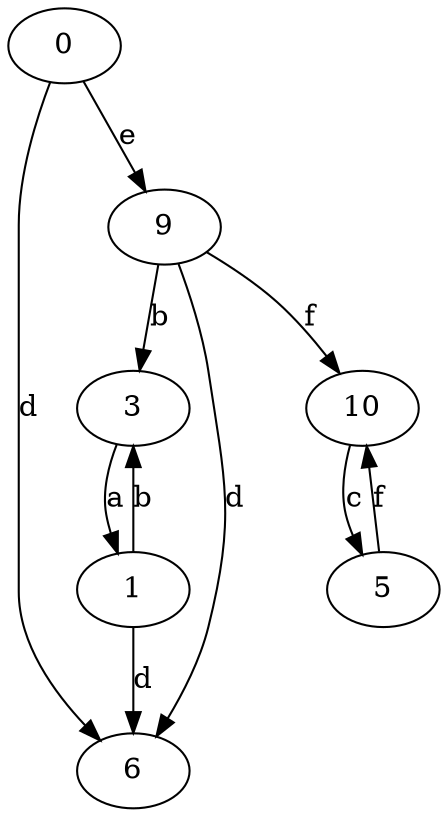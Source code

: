 strict digraph  {
0;
1;
3;
5;
6;
9;
10;
0 -> 6  [label=d];
0 -> 9  [label=e];
1 -> 3  [label=b];
1 -> 6  [label=d];
3 -> 1  [label=a];
5 -> 10  [label=f];
9 -> 3  [label=b];
9 -> 6  [label=d];
9 -> 10  [label=f];
10 -> 5  [label=c];
}
